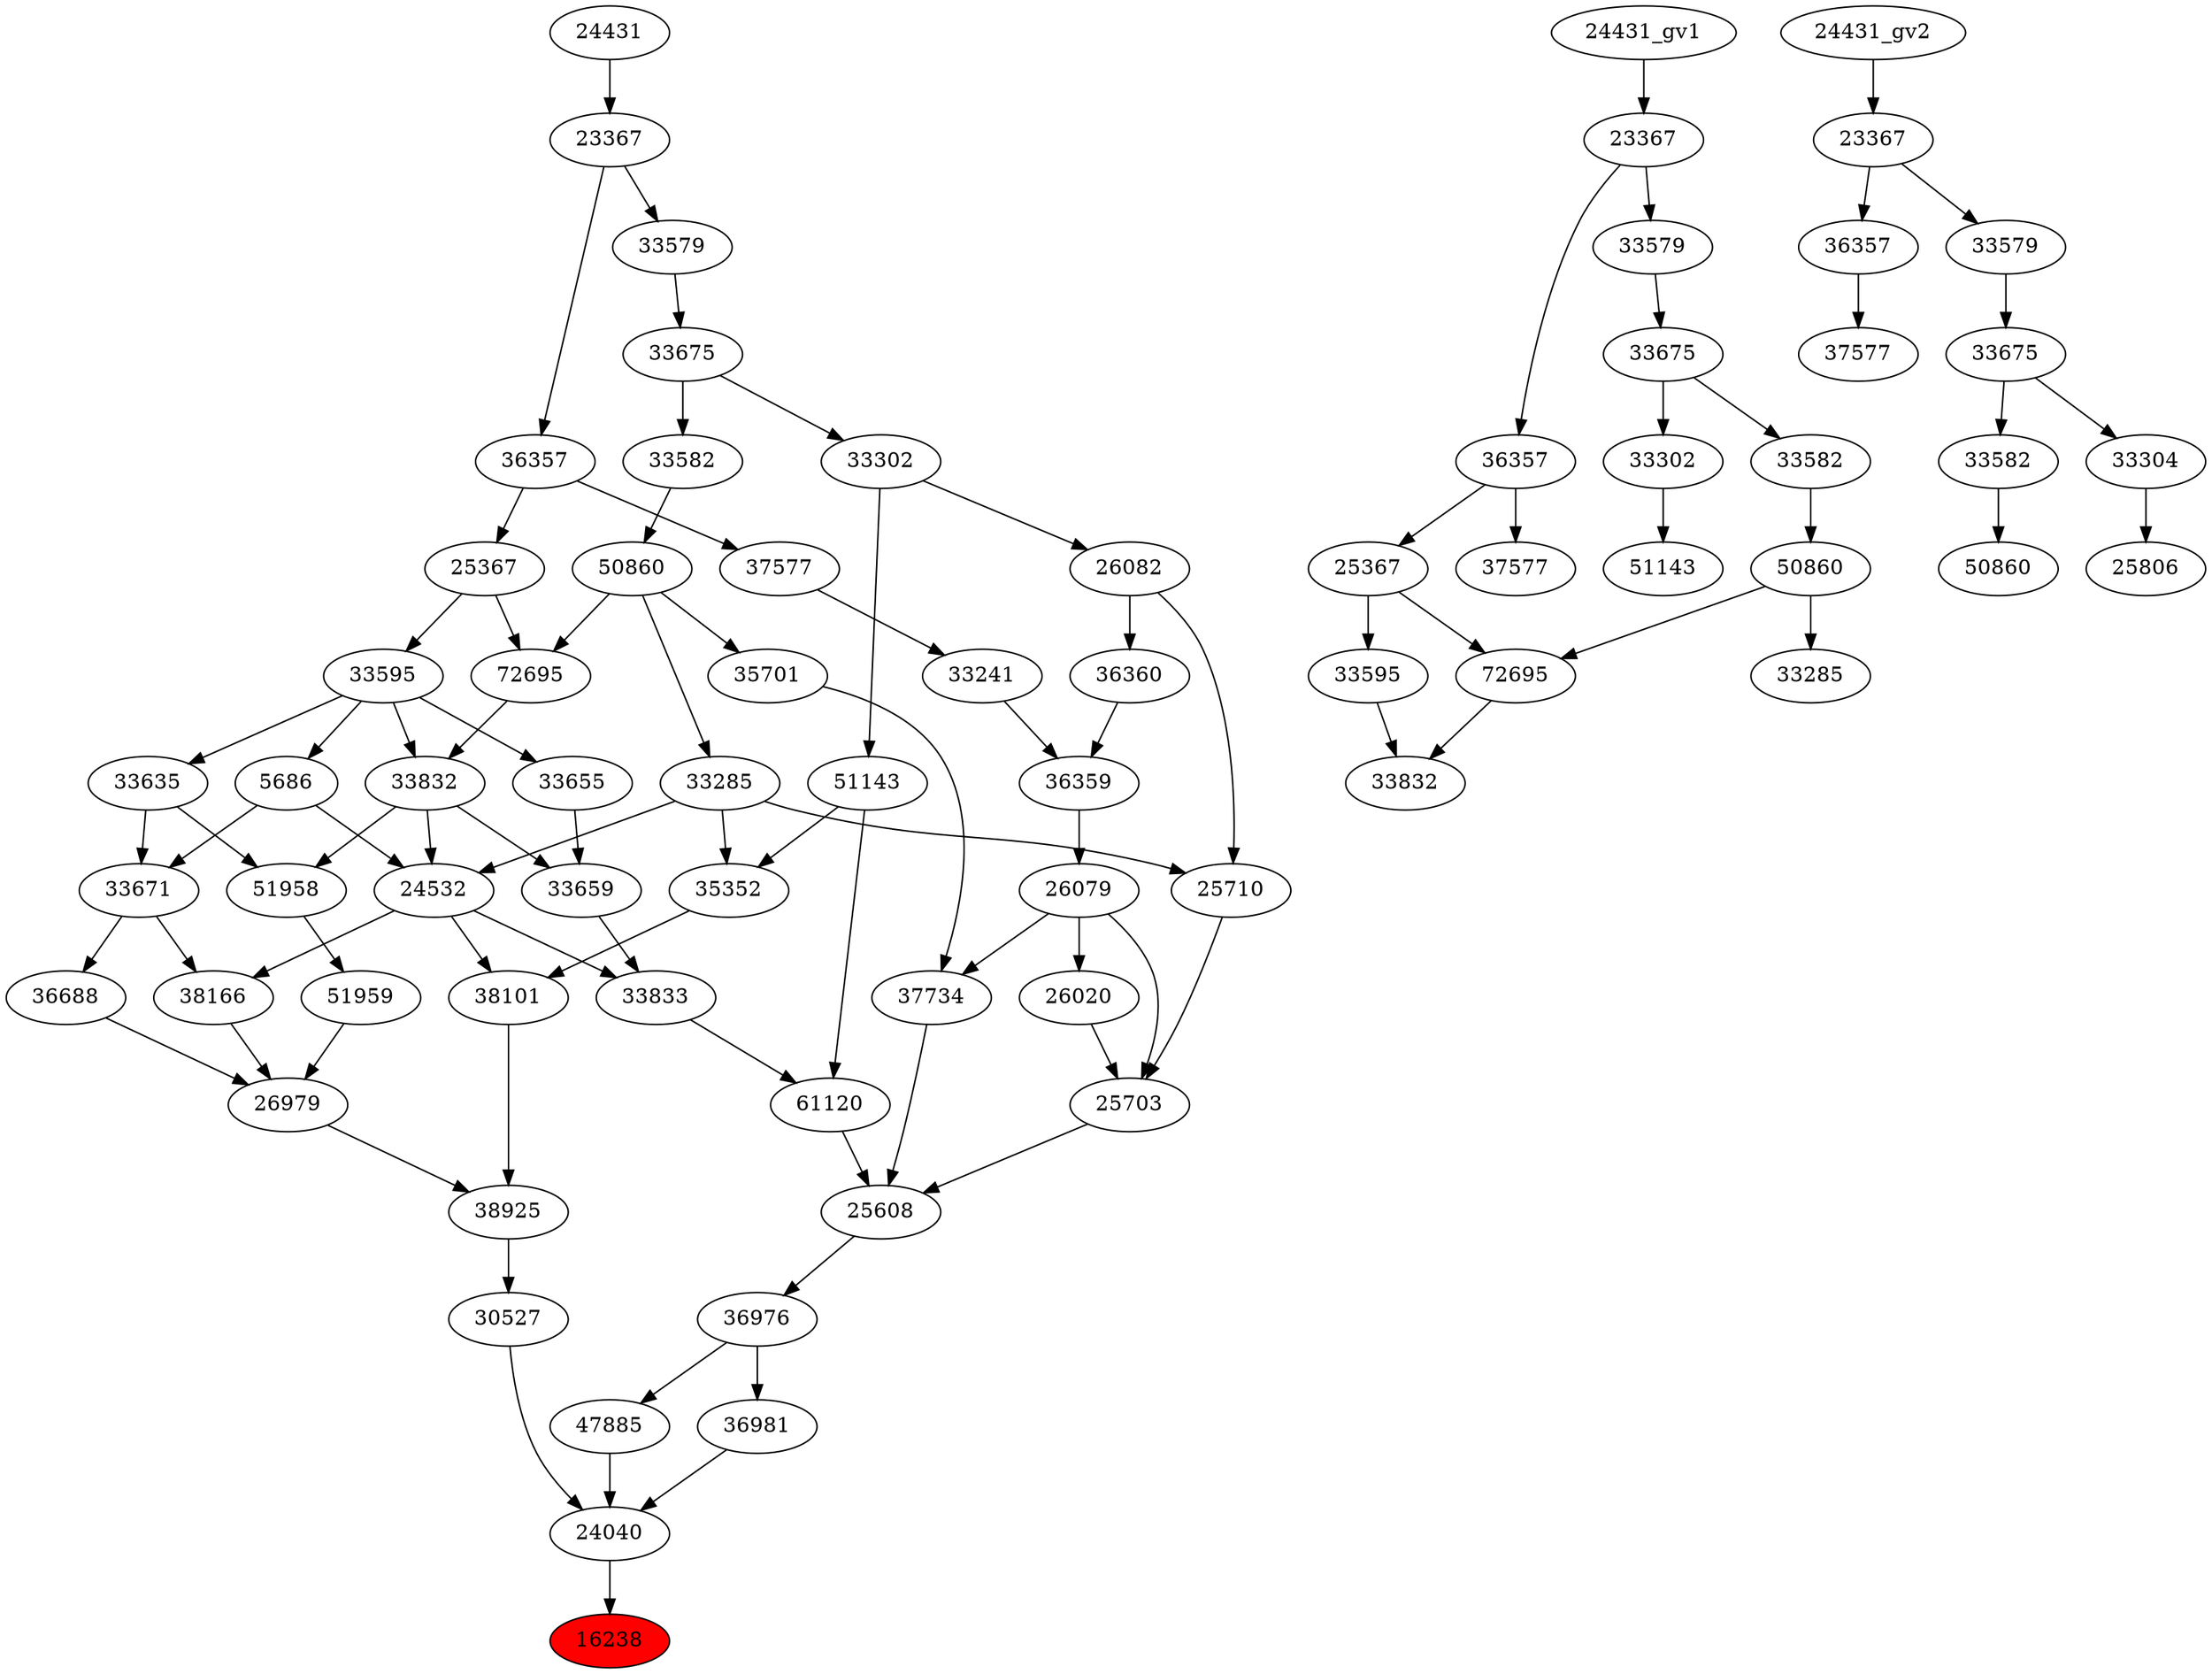 strict digraph root {
	node [label="\N"];
	{
		node [fillcolor="",
			label="\N",
			style=""
		];
		16238		 [fillcolor=red,
			label=16238,
			style=filled];
		24040		 [label=24040];
		24040 -> 16238;
		30527		 [label=30527];
		30527 -> 24040;
		36981		 [label=36981];
		36981 -> 24040;
		47885		 [label=47885];
		47885 -> 24040;
		38925		 [label=38925];
		38925 -> 30527;
		36976		 [label=36976];
		36976 -> 36981;
		36976 -> 47885;
		26979		 [label=26979];
		26979 -> 38925;
		38101		 [label=38101];
		38101 -> 38925;
		25608		 [label=25608];
		25608 -> 36976;
		36688		 [label=36688];
		36688 -> 26979;
		38166		 [label=38166];
		38166 -> 26979;
		51959		 [label=51959];
		51959 -> 26979;
		24532		 [label=24532];
		24532 -> 38101;
		24532 -> 38166;
		33833		 [label=33833];
		24532 -> 33833;
		35352		 [label=35352];
		35352 -> 38101;
		25703		 [label=25703];
		25703 -> 25608;
		37734		 [label=37734];
		37734 -> 25608;
		61120		 [label=61120];
		61120 -> 25608;
		33671		 [label=33671];
		33671 -> 36688;
		33671 -> 38166;
		51958		 [label=51958];
		51958 -> 51959;
		33285		 [label=33285];
		33285 -> 24532;
		33285 -> 35352;
		25710		 [label=25710];
		33285 -> 25710;
		5686		 [label=5686];
		5686 -> 24532;
		5686 -> 33671;
		33832		 [label=33832];
		33832 -> 24532;
		33832 -> 51958;
		33659		 [label=33659];
		33832 -> 33659;
		51143		 [label=51143];
		51143 -> 35352;
		51143 -> 61120;
		26020		 [label=26020];
		26020 -> 25703;
		26079		 [label=26079];
		26079 -> 25703;
		26079 -> 37734;
		26079 -> 26020;
		25710 -> 25703;
		35701		 [label=35701];
		35701 -> 37734;
		33833 -> 61120;
		33635		 [label=33635];
		33635 -> 33671;
		33635 -> 51958;
		50860		 [label=50860];
		50860 -> 33285;
		50860 -> 35701;
		72695		 [label=72695];
		50860 -> 72695;
		33595		 [label=33595];
		33595 -> 5686;
		33595 -> 33832;
		33595 -> 33635;
		33655		 [label=33655];
		33595 -> 33655;
		72695 -> 33832;
		33302		 [label=33302];
		33302 -> 51143;
		26082		 [label=26082];
		33302 -> 26082;
		36359		 [label=36359];
		36359 -> 26079;
		26082 -> 25710;
		36360		 [label=36360];
		26082 -> 36360;
		33659 -> 33833;
		33582		 [label=33582];
		33582 -> 50860;
		25367		 [label=25367];
		25367 -> 33595;
		25367 -> 72695;
		33675		 [label=33675];
		33675 -> 33302;
		33675 -> 33582;
		33241		 [label=33241];
		33241 -> 36359;
		36360 -> 36359;
		33655 -> 33659;
		36357		 [label=36357];
		36357 -> 25367;
		37577		 [label=37577];
		36357 -> 37577;
		33579		 [label=33579];
		33579 -> 33675;
		37577 -> 33241;
		23367		 [label=23367];
		23367 -> 36357;
		23367 -> 33579;
		24431		 [label=24431];
		24431 -> 23367;
	}
	{
		node [label="\N"];
		"33285_gv1"		 [label=33285];
		"50860_gv1"		 [label=50860];
		"50860_gv1" -> "33285_gv1";
		"72695_gv1"		 [label=72695];
		"50860_gv1" -> "72695_gv1";
		"33832_gv1"		 [label=33832];
		"72695_gv1" -> "33832_gv1";
		"33595_gv1"		 [label=33595];
		"33595_gv1" -> "33832_gv1";
		"51143_gv1"		 [label=51143];
		"33302_gv1"		 [label=33302];
		"33302_gv1" -> "51143_gv1";
		"33582_gv1"		 [label=33582];
		"33582_gv1" -> "50860_gv1";
		"25367_gv1"		 [label=25367];
		"25367_gv1" -> "72695_gv1";
		"25367_gv1" -> "33595_gv1";
		"33675_gv1"		 [label=33675];
		"33675_gv1" -> "33302_gv1";
		"33675_gv1" -> "33582_gv1";
		"36357_gv1"		 [label=36357];
		"36357_gv1" -> "25367_gv1";
		"37577_gv1"		 [label=37577];
		"36357_gv1" -> "37577_gv1";
		"33579_gv1"		 [label=33579];
		"33579_gv1" -> "33675_gv1";
		"23367_gv1"		 [label=23367];
		"23367_gv1" -> "36357_gv1";
		"23367_gv1" -> "33579_gv1";
		"24431_gv1" -> "23367_gv1";
	}
	{
		node [label="\N"];
		"50860_gv2"		 [label=50860];
		"33582_gv2"		 [label=33582];
		"33582_gv2" -> "50860_gv2";
		25806		 [label=25806];
		33304		 [label=33304];
		33304 -> 25806;
		"37577_gv2"		 [label=37577];
		"36357_gv2"		 [label=36357];
		"36357_gv2" -> "37577_gv2";
		"33675_gv2"		 [label=33675];
		"33675_gv2" -> "33582_gv2";
		"33675_gv2" -> 33304;
		"23367_gv2"		 [label=23367];
		"23367_gv2" -> "36357_gv2";
		"33579_gv2"		 [label=33579];
		"23367_gv2" -> "33579_gv2";
		"33579_gv2" -> "33675_gv2";
		"24431_gv2" -> "23367_gv2";
	}
}

